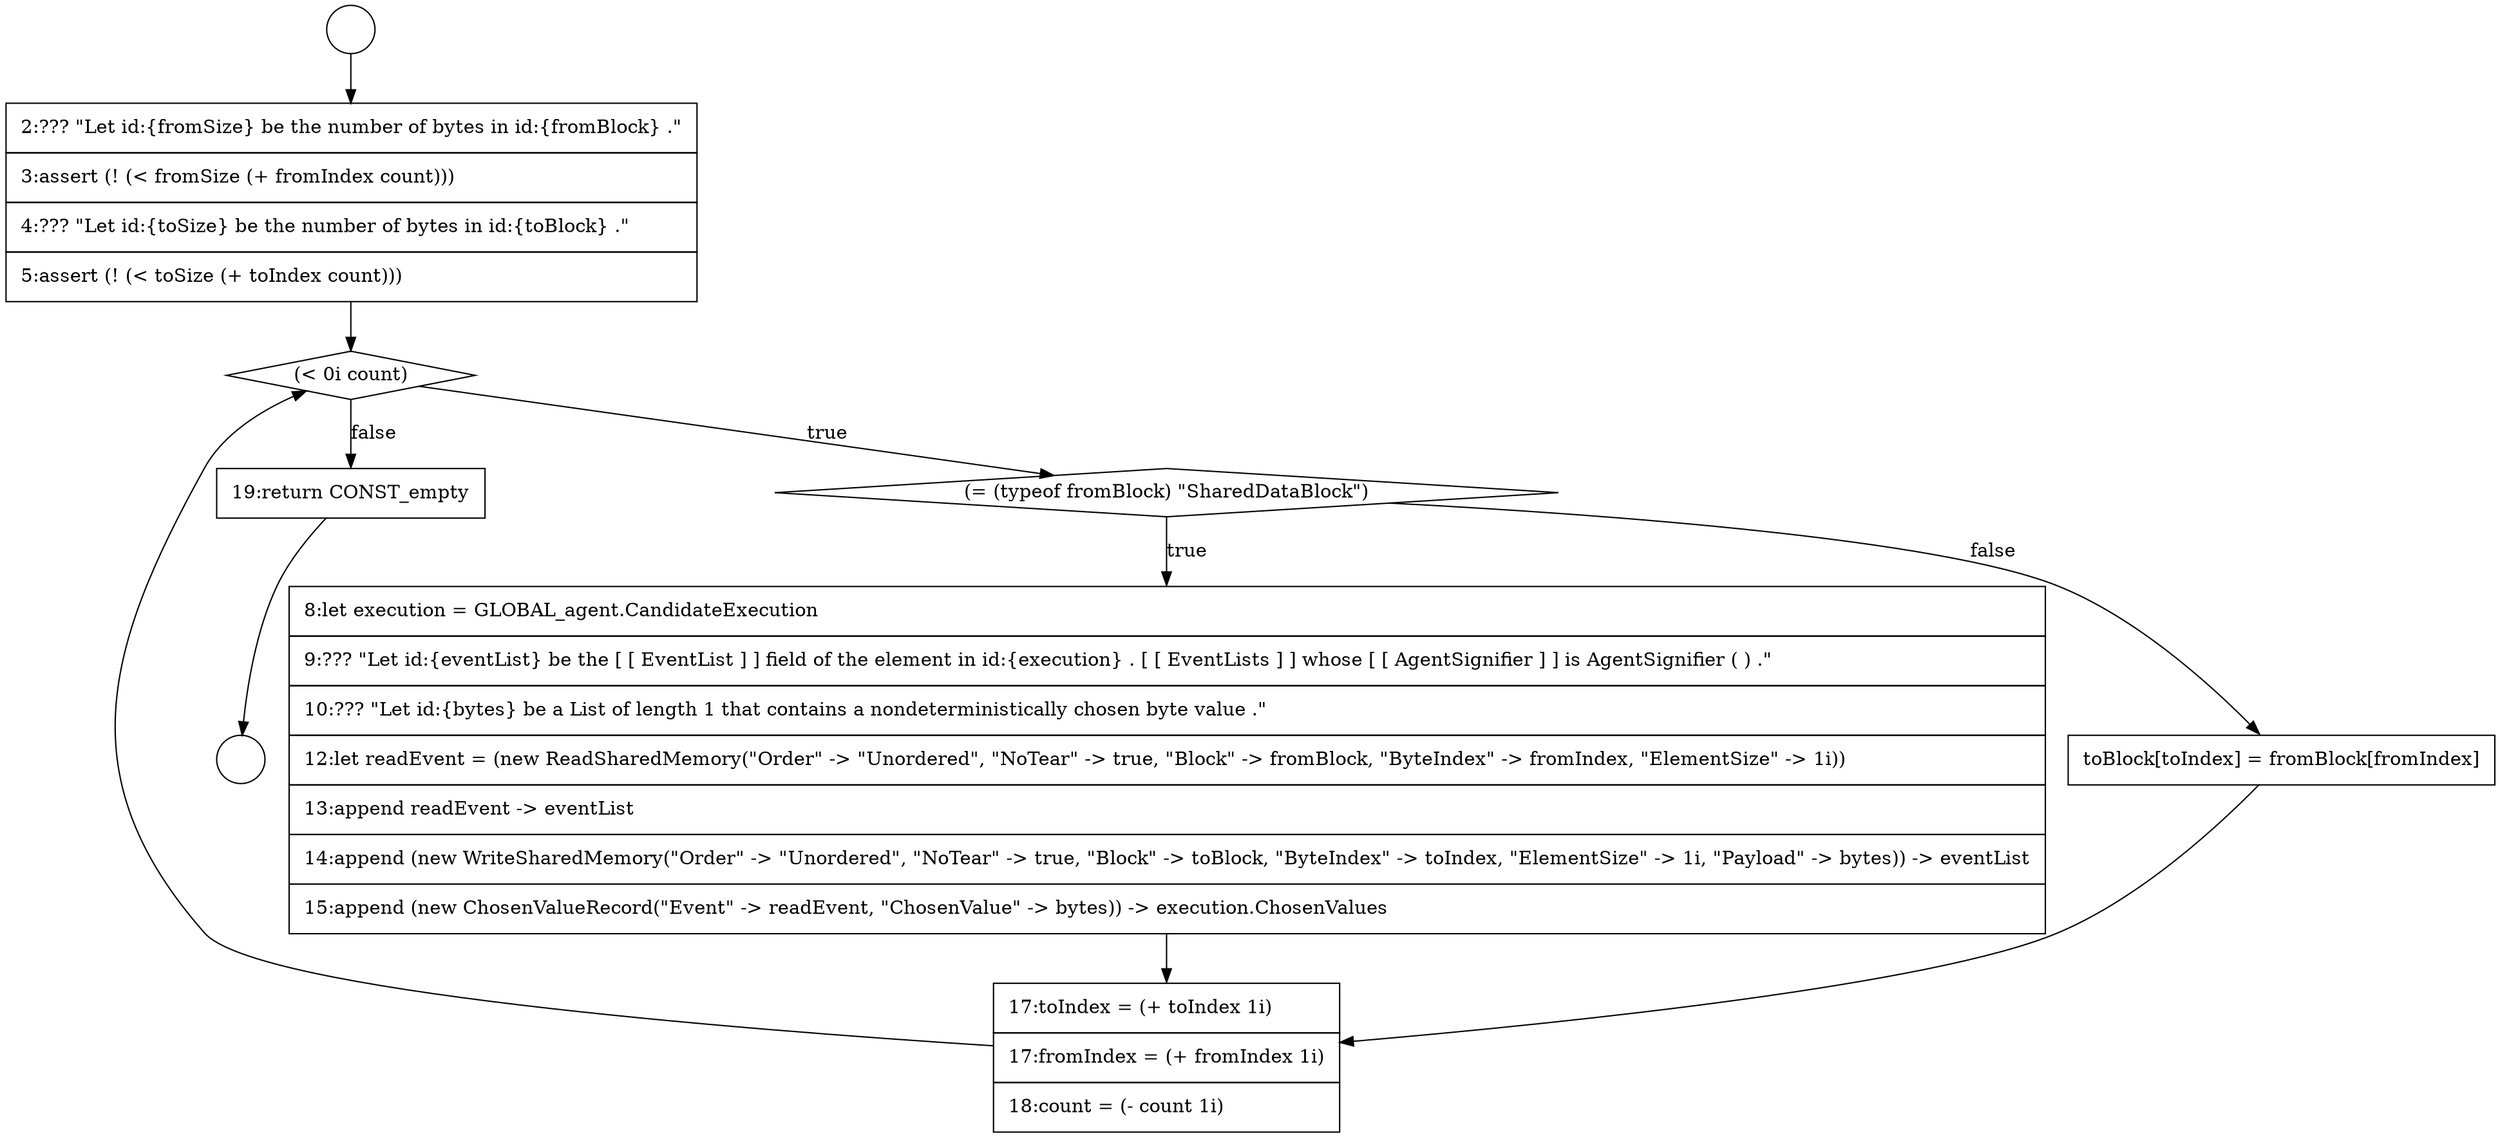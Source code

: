 digraph {
  node0 [shape=circle label=" " color="black" fillcolor="white" style=filled]
  node5 [shape=none, margin=0, label=<<font color="black">
    <table border="0" cellborder="1" cellspacing="0" cellpadding="10">
      <tr><td align="left">8:let execution = GLOBAL_agent.CandidateExecution</td></tr>
      <tr><td align="left">9:??? &quot;Let id:{eventList} be the [ [ EventList ] ] field of the element in id:{execution} . [ [ EventLists ] ] whose [ [ AgentSignifier ] ] is AgentSignifier ( ) .&quot;</td></tr>
      <tr><td align="left">10:??? &quot;Let id:{bytes} be a List of length 1 that contains a nondeterministically chosen byte value .&quot;</td></tr>
      <tr><td align="left">12:let readEvent = (new ReadSharedMemory(&quot;Order&quot; -&gt; &quot;Unordered&quot;, &quot;NoTear&quot; -&gt; true, &quot;Block&quot; -&gt; fromBlock, &quot;ByteIndex&quot; -&gt; fromIndex, &quot;ElementSize&quot; -&gt; 1i))</td></tr>
      <tr><td align="left">13:append readEvent -&gt; eventList</td></tr>
      <tr><td align="left">14:append (new WriteSharedMemory(&quot;Order&quot; -&gt; &quot;Unordered&quot;, &quot;NoTear&quot; -&gt; true, &quot;Block&quot; -&gt; toBlock, &quot;ByteIndex&quot; -&gt; toIndex, &quot;ElementSize&quot; -&gt; 1i, &quot;Payload&quot; -&gt; bytes)) -&gt; eventList</td></tr>
      <tr><td align="left">15:append (new ChosenValueRecord(&quot;Event&quot; -&gt; readEvent, &quot;ChosenValue&quot; -&gt; bytes)) -&gt; execution.ChosenValues</td></tr>
    </table>
  </font>> color="black" fillcolor="white" style=filled]
  node1 [shape=circle label=" " color="black" fillcolor="white" style=filled]
  node6 [shape=none, margin=0, label=<<font color="black">
    <table border="0" cellborder="1" cellspacing="0" cellpadding="10">
      <tr><td align="left">toBlock[toIndex] = fromBlock[fromIndex]</td></tr>
    </table>
  </font>> color="black" fillcolor="white" style=filled]
  node2 [shape=none, margin=0, label=<<font color="black">
    <table border="0" cellborder="1" cellspacing="0" cellpadding="10">
      <tr><td align="left">2:??? &quot;Let id:{fromSize} be the number of bytes in id:{fromBlock} .&quot;</td></tr>
      <tr><td align="left">3:assert (! (&lt; fromSize (+ fromIndex count)))</td></tr>
      <tr><td align="left">4:??? &quot;Let id:{toSize} be the number of bytes in id:{toBlock} .&quot;</td></tr>
      <tr><td align="left">5:assert (! (&lt; toSize (+ toIndex count)))</td></tr>
    </table>
  </font>> color="black" fillcolor="white" style=filled]
  node7 [shape=none, margin=0, label=<<font color="black">
    <table border="0" cellborder="1" cellspacing="0" cellpadding="10">
      <tr><td align="left">17:toIndex = (+ toIndex 1i)</td></tr>
      <tr><td align="left">17:fromIndex = (+ fromIndex 1i)</td></tr>
      <tr><td align="left">18:count = (- count 1i)</td></tr>
    </table>
  </font>> color="black" fillcolor="white" style=filled]
  node3 [shape=diamond, label=<<font color="black">(&lt; 0i count)</font>> color="black" fillcolor="white" style=filled]
  node8 [shape=none, margin=0, label=<<font color="black">
    <table border="0" cellborder="1" cellspacing="0" cellpadding="10">
      <tr><td align="left">19:return CONST_empty</td></tr>
    </table>
  </font>> color="black" fillcolor="white" style=filled]
  node4 [shape=diamond, label=<<font color="black">(= (typeof fromBlock) &quot;SharedDataBlock&quot;)</font>> color="black" fillcolor="white" style=filled]
  node8 -> node1 [ color="black"]
  node2 -> node3 [ color="black"]
  node0 -> node2 [ color="black"]
  node6 -> node7 [ color="black"]
  node7 -> node3 [ color="black"]
  node3 -> node4 [label=<<font color="black">true</font>> color="black"]
  node3 -> node8 [label=<<font color="black">false</font>> color="black"]
  node4 -> node5 [label=<<font color="black">true</font>> color="black"]
  node4 -> node6 [label=<<font color="black">false</font>> color="black"]
  node5 -> node7 [ color="black"]
}
